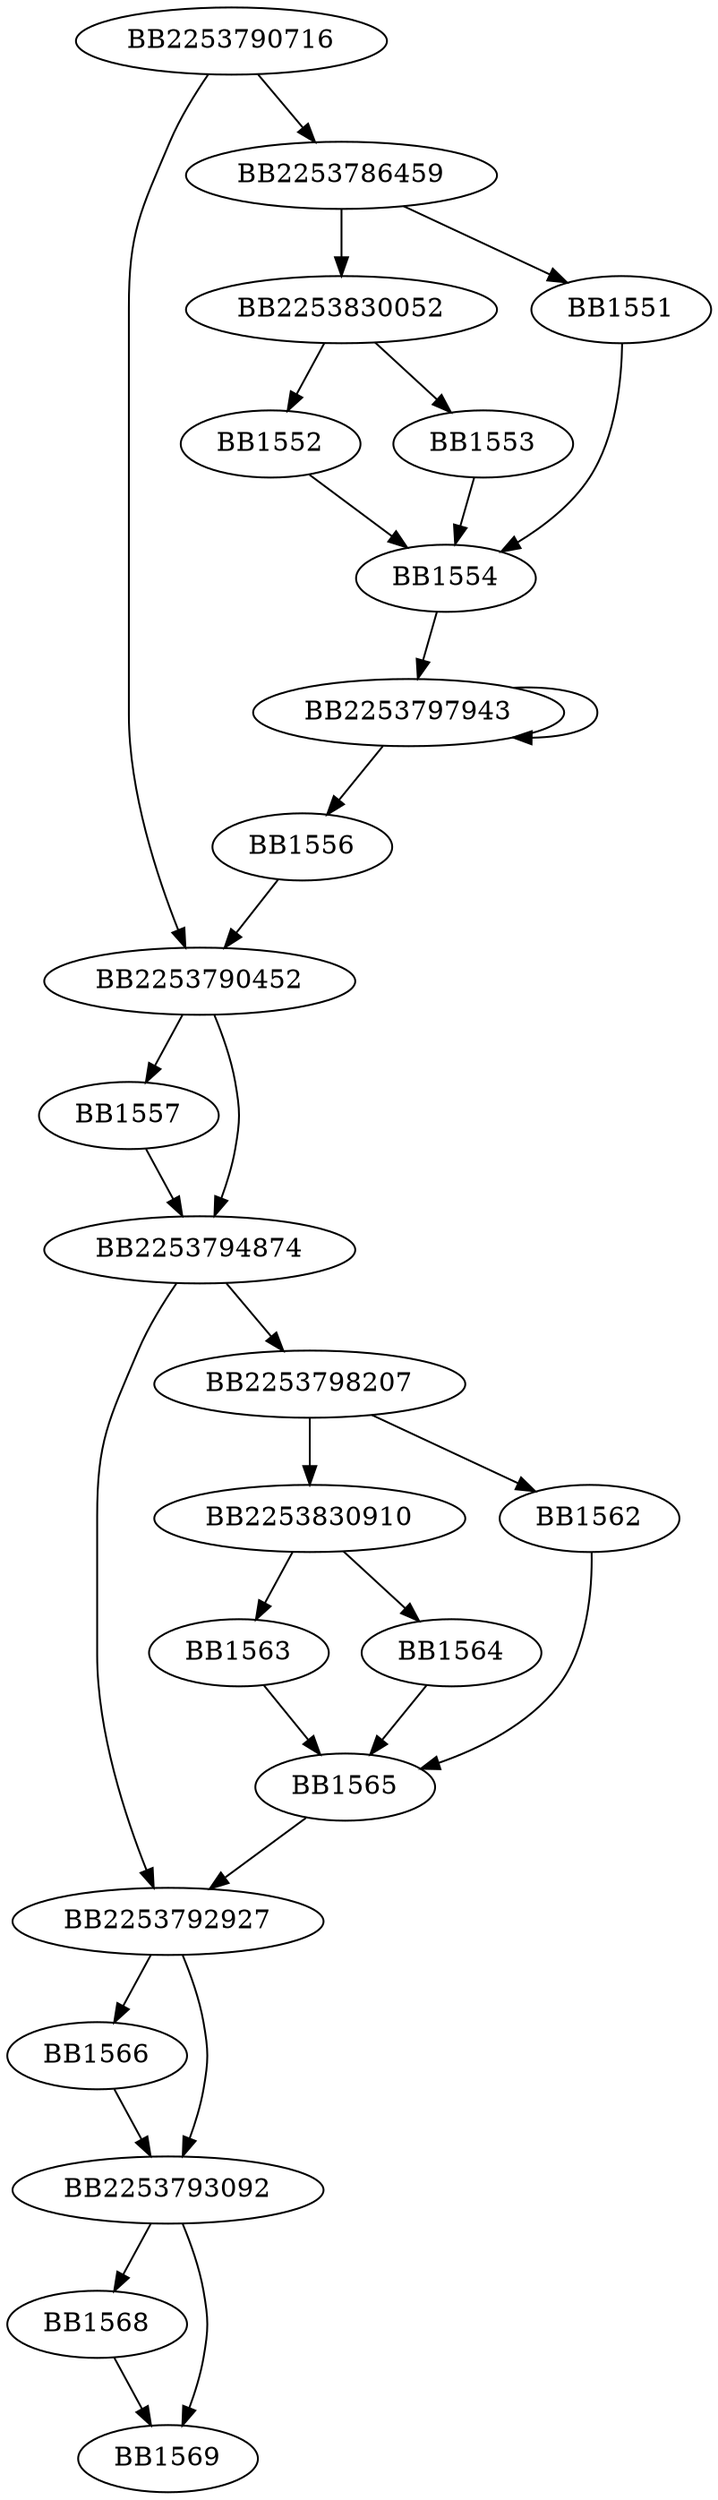 digraph G{
	BB2253790716->BB2253790452;
	BB2253790716->BB2253786459;
	BB2253786459->BB2253830052;
	BB2253786459->BB1551;
	BB2253830052->BB1552;
	BB2253830052->BB1553;
	BB1553->BB1554;
	BB1552->BB1554;
	BB1551->BB1554;
	BB1554->BB2253797943;
	BB2253797943->BB1556;
	BB2253797943->BB2253797943;
	BB1556->BB2253790452;
	BB2253790452->BB1557;
	BB2253790452->BB2253794874;
	BB1557->BB2253794874;
	BB2253794874->BB2253792927;
	BB2253794874->BB2253798207;
	BB2253798207->BB2253830910;
	BB2253798207->BB1562;
	BB2253830910->BB1563;
	BB2253830910->BB1564;
	BB1564->BB1565;
	BB1563->BB1565;
	BB1562->BB1565;
	BB1565->BB2253792927;
	BB2253792927->BB1566;
	BB2253792927->BB2253793092;
	BB1566->BB2253793092;
	BB2253793092->BB1568;
	BB2253793092->BB1569;
	BB1568->BB1569;
}
